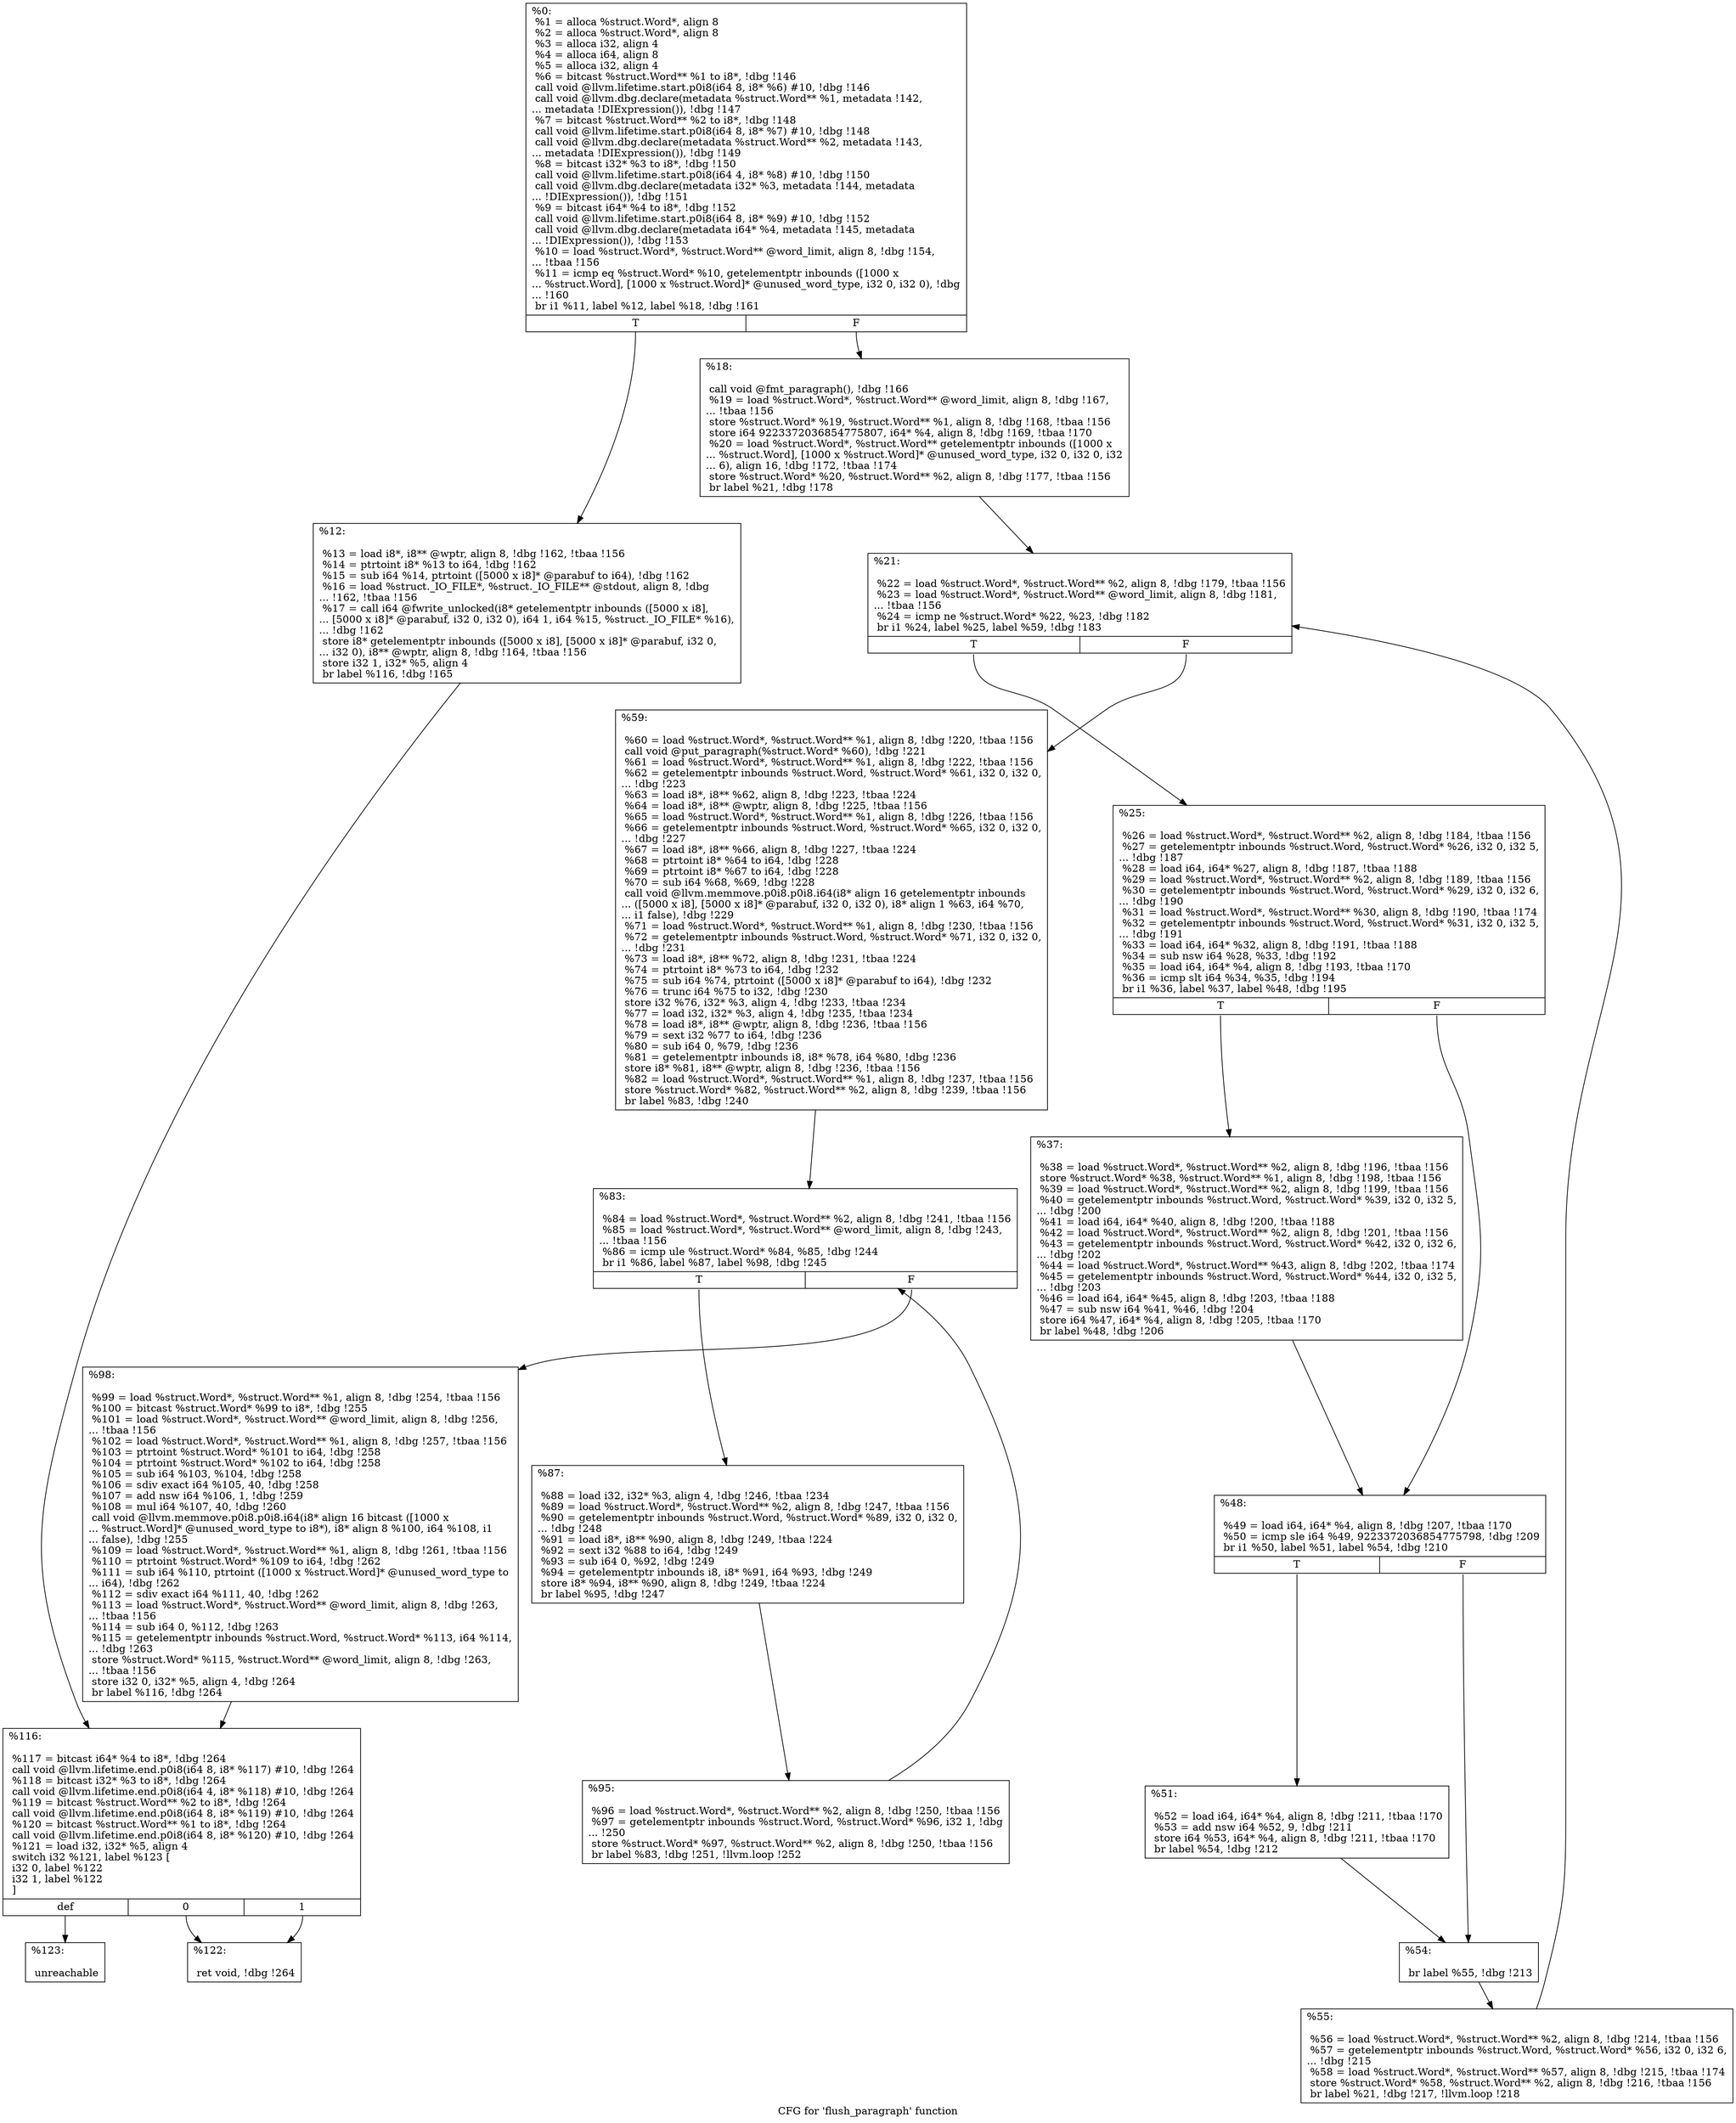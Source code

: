 digraph "CFG for 'flush_paragraph' function" {
	label="CFG for 'flush_paragraph' function";

	Node0xbe5870 [shape=record,label="{%0:\l  %1 = alloca %struct.Word*, align 8\l  %2 = alloca %struct.Word*, align 8\l  %3 = alloca i32, align 4\l  %4 = alloca i64, align 8\l  %5 = alloca i32, align 4\l  %6 = bitcast %struct.Word** %1 to i8*, !dbg !146\l  call void @llvm.lifetime.start.p0i8(i64 8, i8* %6) #10, !dbg !146\l  call void @llvm.dbg.declare(metadata %struct.Word** %1, metadata !142,\l... metadata !DIExpression()), !dbg !147\l  %7 = bitcast %struct.Word** %2 to i8*, !dbg !148\l  call void @llvm.lifetime.start.p0i8(i64 8, i8* %7) #10, !dbg !148\l  call void @llvm.dbg.declare(metadata %struct.Word** %2, metadata !143,\l... metadata !DIExpression()), !dbg !149\l  %8 = bitcast i32* %3 to i8*, !dbg !150\l  call void @llvm.lifetime.start.p0i8(i64 4, i8* %8) #10, !dbg !150\l  call void @llvm.dbg.declare(metadata i32* %3, metadata !144, metadata\l... !DIExpression()), !dbg !151\l  %9 = bitcast i64* %4 to i8*, !dbg !152\l  call void @llvm.lifetime.start.p0i8(i64 8, i8* %9) #10, !dbg !152\l  call void @llvm.dbg.declare(metadata i64* %4, metadata !145, metadata\l... !DIExpression()), !dbg !153\l  %10 = load %struct.Word*, %struct.Word** @word_limit, align 8, !dbg !154,\l... !tbaa !156\l  %11 = icmp eq %struct.Word* %10, getelementptr inbounds ([1000 x\l... %struct.Word], [1000 x %struct.Word]* @unused_word_type, i32 0, i32 0), !dbg\l... !160\l  br i1 %11, label %12, label %18, !dbg !161\l|{<s0>T|<s1>F}}"];
	Node0xbe5870:s0 -> Node0xbe7f70;
	Node0xbe5870:s1 -> Node0xbe7fc0;
	Node0xbe7f70 [shape=record,label="{%12:\l\l  %13 = load i8*, i8** @wptr, align 8, !dbg !162, !tbaa !156\l  %14 = ptrtoint i8* %13 to i64, !dbg !162\l  %15 = sub i64 %14, ptrtoint ([5000 x i8]* @parabuf to i64), !dbg !162\l  %16 = load %struct._IO_FILE*, %struct._IO_FILE** @stdout, align 8, !dbg\l... !162, !tbaa !156\l  %17 = call i64 @fwrite_unlocked(i8* getelementptr inbounds ([5000 x i8],\l... [5000 x i8]* @parabuf, i32 0, i32 0), i64 1, i64 %15, %struct._IO_FILE* %16),\l... !dbg !162\l  store i8* getelementptr inbounds ([5000 x i8], [5000 x i8]* @parabuf, i32 0,\l... i32 0), i8** @wptr, align 8, !dbg !164, !tbaa !156\l  store i32 1, i32* %5, align 4\l  br label %116, !dbg !165\l}"];
	Node0xbe7f70 -> Node0xbe83d0;
	Node0xbe7fc0 [shape=record,label="{%18:\l\l  call void @fmt_paragraph(), !dbg !166\l  %19 = load %struct.Word*, %struct.Word** @word_limit, align 8, !dbg !167,\l... !tbaa !156\l  store %struct.Word* %19, %struct.Word** %1, align 8, !dbg !168, !tbaa !156\l  store i64 9223372036854775807, i64* %4, align 8, !dbg !169, !tbaa !170\l  %20 = load %struct.Word*, %struct.Word** getelementptr inbounds ([1000 x\l... %struct.Word], [1000 x %struct.Word]* @unused_word_type, i32 0, i32 0, i32\l... 6), align 16, !dbg !172, !tbaa !174\l  store %struct.Word* %20, %struct.Word** %2, align 8, !dbg !177, !tbaa !156\l  br label %21, !dbg !178\l}"];
	Node0xbe7fc0 -> Node0xbe8010;
	Node0xbe8010 [shape=record,label="{%21:\l\l  %22 = load %struct.Word*, %struct.Word** %2, align 8, !dbg !179, !tbaa !156\l  %23 = load %struct.Word*, %struct.Word** @word_limit, align 8, !dbg !181,\l... !tbaa !156\l  %24 = icmp ne %struct.Word* %22, %23, !dbg !182\l  br i1 %24, label %25, label %59, !dbg !183\l|{<s0>T|<s1>F}}"];
	Node0xbe8010:s0 -> Node0xbe8060;
	Node0xbe8010:s1 -> Node0xbe8240;
	Node0xbe8060 [shape=record,label="{%25:\l\l  %26 = load %struct.Word*, %struct.Word** %2, align 8, !dbg !184, !tbaa !156\l  %27 = getelementptr inbounds %struct.Word, %struct.Word* %26, i32 0, i32 5,\l... !dbg !187\l  %28 = load i64, i64* %27, align 8, !dbg !187, !tbaa !188\l  %29 = load %struct.Word*, %struct.Word** %2, align 8, !dbg !189, !tbaa !156\l  %30 = getelementptr inbounds %struct.Word, %struct.Word* %29, i32 0, i32 6,\l... !dbg !190\l  %31 = load %struct.Word*, %struct.Word** %30, align 8, !dbg !190, !tbaa !174\l  %32 = getelementptr inbounds %struct.Word, %struct.Word* %31, i32 0, i32 5,\l... !dbg !191\l  %33 = load i64, i64* %32, align 8, !dbg !191, !tbaa !188\l  %34 = sub nsw i64 %28, %33, !dbg !192\l  %35 = load i64, i64* %4, align 8, !dbg !193, !tbaa !170\l  %36 = icmp slt i64 %34, %35, !dbg !194\l  br i1 %36, label %37, label %48, !dbg !195\l|{<s0>T|<s1>F}}"];
	Node0xbe8060:s0 -> Node0xbe80b0;
	Node0xbe8060:s1 -> Node0xbe8100;
	Node0xbe80b0 [shape=record,label="{%37:\l\l  %38 = load %struct.Word*, %struct.Word** %2, align 8, !dbg !196, !tbaa !156\l  store %struct.Word* %38, %struct.Word** %1, align 8, !dbg !198, !tbaa !156\l  %39 = load %struct.Word*, %struct.Word** %2, align 8, !dbg !199, !tbaa !156\l  %40 = getelementptr inbounds %struct.Word, %struct.Word* %39, i32 0, i32 5,\l... !dbg !200\l  %41 = load i64, i64* %40, align 8, !dbg !200, !tbaa !188\l  %42 = load %struct.Word*, %struct.Word** %2, align 8, !dbg !201, !tbaa !156\l  %43 = getelementptr inbounds %struct.Word, %struct.Word* %42, i32 0, i32 6,\l... !dbg !202\l  %44 = load %struct.Word*, %struct.Word** %43, align 8, !dbg !202, !tbaa !174\l  %45 = getelementptr inbounds %struct.Word, %struct.Word* %44, i32 0, i32 5,\l... !dbg !203\l  %46 = load i64, i64* %45, align 8, !dbg !203, !tbaa !188\l  %47 = sub nsw i64 %41, %46, !dbg !204\l  store i64 %47, i64* %4, align 8, !dbg !205, !tbaa !170\l  br label %48, !dbg !206\l}"];
	Node0xbe80b0 -> Node0xbe8100;
	Node0xbe8100 [shape=record,label="{%48:\l\l  %49 = load i64, i64* %4, align 8, !dbg !207, !tbaa !170\l  %50 = icmp sle i64 %49, 9223372036854775798, !dbg !209\l  br i1 %50, label %51, label %54, !dbg !210\l|{<s0>T|<s1>F}}"];
	Node0xbe8100:s0 -> Node0xbe8150;
	Node0xbe8100:s1 -> Node0xbe81a0;
	Node0xbe8150 [shape=record,label="{%51:\l\l  %52 = load i64, i64* %4, align 8, !dbg !211, !tbaa !170\l  %53 = add nsw i64 %52, 9, !dbg !211\l  store i64 %53, i64* %4, align 8, !dbg !211, !tbaa !170\l  br label %54, !dbg !212\l}"];
	Node0xbe8150 -> Node0xbe81a0;
	Node0xbe81a0 [shape=record,label="{%54:\l\l  br label %55, !dbg !213\l}"];
	Node0xbe81a0 -> Node0xbe81f0;
	Node0xbe81f0 [shape=record,label="{%55:\l\l  %56 = load %struct.Word*, %struct.Word** %2, align 8, !dbg !214, !tbaa !156\l  %57 = getelementptr inbounds %struct.Word, %struct.Word* %56, i32 0, i32 6,\l... !dbg !215\l  %58 = load %struct.Word*, %struct.Word** %57, align 8, !dbg !215, !tbaa !174\l  store %struct.Word* %58, %struct.Word** %2, align 8, !dbg !216, !tbaa !156\l  br label %21, !dbg !217, !llvm.loop !218\l}"];
	Node0xbe81f0 -> Node0xbe8010;
	Node0xbe8240 [shape=record,label="{%59:\l\l  %60 = load %struct.Word*, %struct.Word** %1, align 8, !dbg !220, !tbaa !156\l  call void @put_paragraph(%struct.Word* %60), !dbg !221\l  %61 = load %struct.Word*, %struct.Word** %1, align 8, !dbg !222, !tbaa !156\l  %62 = getelementptr inbounds %struct.Word, %struct.Word* %61, i32 0, i32 0,\l... !dbg !223\l  %63 = load i8*, i8** %62, align 8, !dbg !223, !tbaa !224\l  %64 = load i8*, i8** @wptr, align 8, !dbg !225, !tbaa !156\l  %65 = load %struct.Word*, %struct.Word** %1, align 8, !dbg !226, !tbaa !156\l  %66 = getelementptr inbounds %struct.Word, %struct.Word* %65, i32 0, i32 0,\l... !dbg !227\l  %67 = load i8*, i8** %66, align 8, !dbg !227, !tbaa !224\l  %68 = ptrtoint i8* %64 to i64, !dbg !228\l  %69 = ptrtoint i8* %67 to i64, !dbg !228\l  %70 = sub i64 %68, %69, !dbg !228\l  call void @llvm.memmove.p0i8.p0i8.i64(i8* align 16 getelementptr inbounds\l... ([5000 x i8], [5000 x i8]* @parabuf, i32 0, i32 0), i8* align 1 %63, i64 %70,\l... i1 false), !dbg !229\l  %71 = load %struct.Word*, %struct.Word** %1, align 8, !dbg !230, !tbaa !156\l  %72 = getelementptr inbounds %struct.Word, %struct.Word* %71, i32 0, i32 0,\l... !dbg !231\l  %73 = load i8*, i8** %72, align 8, !dbg !231, !tbaa !224\l  %74 = ptrtoint i8* %73 to i64, !dbg !232\l  %75 = sub i64 %74, ptrtoint ([5000 x i8]* @parabuf to i64), !dbg !232\l  %76 = trunc i64 %75 to i32, !dbg !230\l  store i32 %76, i32* %3, align 4, !dbg !233, !tbaa !234\l  %77 = load i32, i32* %3, align 4, !dbg !235, !tbaa !234\l  %78 = load i8*, i8** @wptr, align 8, !dbg !236, !tbaa !156\l  %79 = sext i32 %77 to i64, !dbg !236\l  %80 = sub i64 0, %79, !dbg !236\l  %81 = getelementptr inbounds i8, i8* %78, i64 %80, !dbg !236\l  store i8* %81, i8** @wptr, align 8, !dbg !236, !tbaa !156\l  %82 = load %struct.Word*, %struct.Word** %1, align 8, !dbg !237, !tbaa !156\l  store %struct.Word* %82, %struct.Word** %2, align 8, !dbg !239, !tbaa !156\l  br label %83, !dbg !240\l}"];
	Node0xbe8240 -> Node0xbe8290;
	Node0xbe8290 [shape=record,label="{%83:\l\l  %84 = load %struct.Word*, %struct.Word** %2, align 8, !dbg !241, !tbaa !156\l  %85 = load %struct.Word*, %struct.Word** @word_limit, align 8, !dbg !243,\l... !tbaa !156\l  %86 = icmp ule %struct.Word* %84, %85, !dbg !244\l  br i1 %86, label %87, label %98, !dbg !245\l|{<s0>T|<s1>F}}"];
	Node0xbe8290:s0 -> Node0xbe82e0;
	Node0xbe8290:s1 -> Node0xbe8380;
	Node0xbe82e0 [shape=record,label="{%87:\l\l  %88 = load i32, i32* %3, align 4, !dbg !246, !tbaa !234\l  %89 = load %struct.Word*, %struct.Word** %2, align 8, !dbg !247, !tbaa !156\l  %90 = getelementptr inbounds %struct.Word, %struct.Word* %89, i32 0, i32 0,\l... !dbg !248\l  %91 = load i8*, i8** %90, align 8, !dbg !249, !tbaa !224\l  %92 = sext i32 %88 to i64, !dbg !249\l  %93 = sub i64 0, %92, !dbg !249\l  %94 = getelementptr inbounds i8, i8* %91, i64 %93, !dbg !249\l  store i8* %94, i8** %90, align 8, !dbg !249, !tbaa !224\l  br label %95, !dbg !247\l}"];
	Node0xbe82e0 -> Node0xbe8330;
	Node0xbe8330 [shape=record,label="{%95:\l\l  %96 = load %struct.Word*, %struct.Word** %2, align 8, !dbg !250, !tbaa !156\l  %97 = getelementptr inbounds %struct.Word, %struct.Word* %96, i32 1, !dbg\l... !250\l  store %struct.Word* %97, %struct.Word** %2, align 8, !dbg !250, !tbaa !156\l  br label %83, !dbg !251, !llvm.loop !252\l}"];
	Node0xbe8330 -> Node0xbe8290;
	Node0xbe8380 [shape=record,label="{%98:\l\l  %99 = load %struct.Word*, %struct.Word** %1, align 8, !dbg !254, !tbaa !156\l  %100 = bitcast %struct.Word* %99 to i8*, !dbg !255\l  %101 = load %struct.Word*, %struct.Word** @word_limit, align 8, !dbg !256,\l... !tbaa !156\l  %102 = load %struct.Word*, %struct.Word** %1, align 8, !dbg !257, !tbaa !156\l  %103 = ptrtoint %struct.Word* %101 to i64, !dbg !258\l  %104 = ptrtoint %struct.Word* %102 to i64, !dbg !258\l  %105 = sub i64 %103, %104, !dbg !258\l  %106 = sdiv exact i64 %105, 40, !dbg !258\l  %107 = add nsw i64 %106, 1, !dbg !259\l  %108 = mul i64 %107, 40, !dbg !260\l  call void @llvm.memmove.p0i8.p0i8.i64(i8* align 16 bitcast ([1000 x\l... %struct.Word]* @unused_word_type to i8*), i8* align 8 %100, i64 %108, i1\l... false), !dbg !255\l  %109 = load %struct.Word*, %struct.Word** %1, align 8, !dbg !261, !tbaa !156\l  %110 = ptrtoint %struct.Word* %109 to i64, !dbg !262\l  %111 = sub i64 %110, ptrtoint ([1000 x %struct.Word]* @unused_word_type to\l... i64), !dbg !262\l  %112 = sdiv exact i64 %111, 40, !dbg !262\l  %113 = load %struct.Word*, %struct.Word** @word_limit, align 8, !dbg !263,\l... !tbaa !156\l  %114 = sub i64 0, %112, !dbg !263\l  %115 = getelementptr inbounds %struct.Word, %struct.Word* %113, i64 %114,\l... !dbg !263\l  store %struct.Word* %115, %struct.Word** @word_limit, align 8, !dbg !263,\l... !tbaa !156\l  store i32 0, i32* %5, align 4, !dbg !264\l  br label %116, !dbg !264\l}"];
	Node0xbe8380 -> Node0xbe83d0;
	Node0xbe83d0 [shape=record,label="{%116:\l\l  %117 = bitcast i64* %4 to i8*, !dbg !264\l  call void @llvm.lifetime.end.p0i8(i64 8, i8* %117) #10, !dbg !264\l  %118 = bitcast i32* %3 to i8*, !dbg !264\l  call void @llvm.lifetime.end.p0i8(i64 4, i8* %118) #10, !dbg !264\l  %119 = bitcast %struct.Word** %2 to i8*, !dbg !264\l  call void @llvm.lifetime.end.p0i8(i64 8, i8* %119) #10, !dbg !264\l  %120 = bitcast %struct.Word** %1 to i8*, !dbg !264\l  call void @llvm.lifetime.end.p0i8(i64 8, i8* %120) #10, !dbg !264\l  %121 = load i32, i32* %5, align 4\l  switch i32 %121, label %123 [\l    i32 0, label %122\l    i32 1, label %122\l  ]\l|{<s0>def|<s1>0|<s2>1}}"];
	Node0xbe83d0:s0 -> Node0xbe8470;
	Node0xbe83d0:s1 -> Node0xbe8420;
	Node0xbe83d0:s2 -> Node0xbe8420;
	Node0xbe8420 [shape=record,label="{%122:\l\l  ret void, !dbg !264\l}"];
	Node0xbe8470 [shape=record,label="{%123:\l\l  unreachable\l}"];
}
